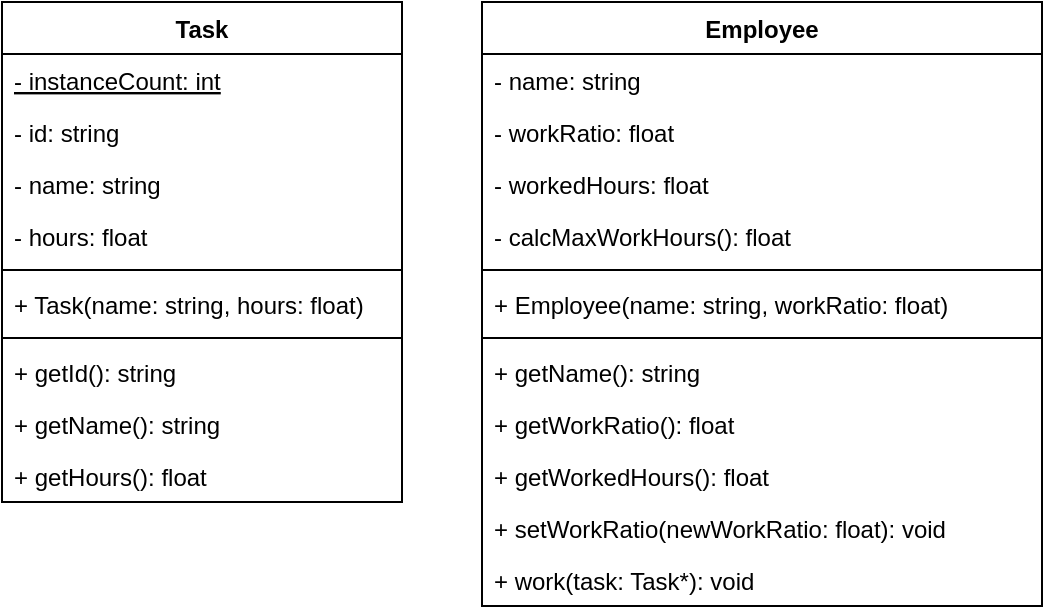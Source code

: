 <mxfile version="20.7.4" type="device"><diagram id="hwPo_q8y6_Gbr7HqIe8i" name="Stránka-1"><mxGraphModel dx="1036" dy="606" grid="1" gridSize="10" guides="1" tooltips="1" connect="1" arrows="1" fold="1" page="1" pageScale="1" pageWidth="827" pageHeight="1169" math="0" shadow="0"><root><mxCell id="0"/><mxCell id="1" parent="0"/><mxCell id="IHGYBZ3kD5tS3zZZIUqe-1" value="Task" style="swimlane;fontStyle=1;align=center;verticalAlign=top;childLayout=stackLayout;horizontal=1;startSize=26;horizontalStack=0;resizeParent=1;resizeParentMax=0;resizeLast=0;collapsible=1;marginBottom=0;" parent="1" vertex="1"><mxGeometry x="40" y="40" width="200" height="250" as="geometry"/></mxCell><mxCell id="IHGYBZ3kD5tS3zZZIUqe-2" value="- instanceCount: int" style="text;strokeColor=none;fillColor=none;align=left;verticalAlign=top;spacingLeft=4;spacingRight=4;overflow=hidden;rotatable=0;points=[[0,0.5],[1,0.5]];portConstraint=eastwest;fontStyle=4" parent="IHGYBZ3kD5tS3zZZIUqe-1" vertex="1"><mxGeometry y="26" width="200" height="26" as="geometry"/></mxCell><mxCell id="IHGYBZ3kD5tS3zZZIUqe-11" value="- id: string" style="text;strokeColor=none;fillColor=none;align=left;verticalAlign=top;spacingLeft=4;spacingRight=4;overflow=hidden;rotatable=0;points=[[0,0.5],[1,0.5]];portConstraint=eastwest;" parent="IHGYBZ3kD5tS3zZZIUqe-1" vertex="1"><mxGeometry y="52" width="200" height="26" as="geometry"/></mxCell><mxCell id="IHGYBZ3kD5tS3zZZIUqe-9" value="- name: string" style="text;strokeColor=none;fillColor=none;align=left;verticalAlign=top;spacingLeft=4;spacingRight=4;overflow=hidden;rotatable=0;points=[[0,0.5],[1,0.5]];portConstraint=eastwest;" parent="IHGYBZ3kD5tS3zZZIUqe-1" vertex="1"><mxGeometry y="78" width="200" height="26" as="geometry"/></mxCell><mxCell id="IHGYBZ3kD5tS3zZZIUqe-10" value="- hours: float" style="text;strokeColor=none;fillColor=none;align=left;verticalAlign=top;spacingLeft=4;spacingRight=4;overflow=hidden;rotatable=0;points=[[0,0.5],[1,0.5]];portConstraint=eastwest;" parent="IHGYBZ3kD5tS3zZZIUqe-1" vertex="1"><mxGeometry y="104" width="200" height="26" as="geometry"/></mxCell><mxCell id="IHGYBZ3kD5tS3zZZIUqe-3" value="" style="line;strokeWidth=1;fillColor=none;align=left;verticalAlign=middle;spacingTop=-1;spacingLeft=3;spacingRight=3;rotatable=0;labelPosition=right;points=[];portConstraint=eastwest;strokeColor=inherit;" parent="IHGYBZ3kD5tS3zZZIUqe-1" vertex="1"><mxGeometry y="130" width="200" height="8" as="geometry"/></mxCell><mxCell id="IHGYBZ3kD5tS3zZZIUqe-4" value="+ Task(name: string, hours: float)" style="text;strokeColor=none;fillColor=none;align=left;verticalAlign=top;spacingLeft=4;spacingRight=4;overflow=hidden;rotatable=0;points=[[0,0.5],[1,0.5]];portConstraint=eastwest;" parent="IHGYBZ3kD5tS3zZZIUqe-1" vertex="1"><mxGeometry y="138" width="200" height="26" as="geometry"/></mxCell><mxCell id="IHGYBZ3kD5tS3zZZIUqe-22" value="" style="line;strokeWidth=1;fillColor=none;align=left;verticalAlign=middle;spacingTop=-1;spacingLeft=3;spacingRight=3;rotatable=0;labelPosition=right;points=[];portConstraint=eastwest;strokeColor=inherit;" parent="IHGYBZ3kD5tS3zZZIUqe-1" vertex="1"><mxGeometry y="164" width="200" height="8" as="geometry"/></mxCell><mxCell id="IHGYBZ3kD5tS3zZZIUqe-12" value="+ getId(): string" style="text;strokeColor=none;fillColor=none;align=left;verticalAlign=top;spacingLeft=4;spacingRight=4;overflow=hidden;rotatable=0;points=[[0,0.5],[1,0.5]];portConstraint=eastwest;" parent="IHGYBZ3kD5tS3zZZIUqe-1" vertex="1"><mxGeometry y="172" width="200" height="26" as="geometry"/></mxCell><mxCell id="IHGYBZ3kD5tS3zZZIUqe-14" value="+ getName(): string" style="text;strokeColor=none;fillColor=none;align=left;verticalAlign=top;spacingLeft=4;spacingRight=4;overflow=hidden;rotatable=0;points=[[0,0.5],[1,0.5]];portConstraint=eastwest;" parent="IHGYBZ3kD5tS3zZZIUqe-1" vertex="1"><mxGeometry y="198" width="200" height="26" as="geometry"/></mxCell><mxCell id="IHGYBZ3kD5tS3zZZIUqe-15" value="+ getHours(): float" style="text;strokeColor=none;fillColor=none;align=left;verticalAlign=top;spacingLeft=4;spacingRight=4;overflow=hidden;rotatable=0;points=[[0,0.5],[1,0.5]];portConstraint=eastwest;" parent="IHGYBZ3kD5tS3zZZIUqe-1" vertex="1"><mxGeometry y="224" width="200" height="26" as="geometry"/></mxCell><mxCell id="IHGYBZ3kD5tS3zZZIUqe-5" value="Employee" style="swimlane;fontStyle=1;align=center;verticalAlign=top;childLayout=stackLayout;horizontal=1;startSize=26;horizontalStack=0;resizeParent=1;resizeParentMax=0;resizeLast=0;collapsible=1;marginBottom=0;" parent="1" vertex="1"><mxGeometry x="280" y="40" width="280" height="302" as="geometry"/></mxCell><mxCell id="IHGYBZ3kD5tS3zZZIUqe-6" value="- name: string" style="text;strokeColor=none;fillColor=none;align=left;verticalAlign=top;spacingLeft=4;spacingRight=4;overflow=hidden;rotatable=0;points=[[0,0.5],[1,0.5]];portConstraint=eastwest;" parent="IHGYBZ3kD5tS3zZZIUqe-5" vertex="1"><mxGeometry y="26" width="280" height="26" as="geometry"/></mxCell><mxCell id="IHGYBZ3kD5tS3zZZIUqe-20" value="- workRatio: float" style="text;strokeColor=none;fillColor=none;align=left;verticalAlign=top;spacingLeft=4;spacingRight=4;overflow=hidden;rotatable=0;points=[[0,0.5],[1,0.5]];portConstraint=eastwest;" parent="IHGYBZ3kD5tS3zZZIUqe-5" vertex="1"><mxGeometry y="52" width="280" height="26" as="geometry"/></mxCell><mxCell id="IHGYBZ3kD5tS3zZZIUqe-21" value="- workedHours: float" style="text;strokeColor=none;fillColor=none;align=left;verticalAlign=top;spacingLeft=4;spacingRight=4;overflow=hidden;rotatable=0;points=[[0,0.5],[1,0.5]];portConstraint=eastwest;" parent="IHGYBZ3kD5tS3zZZIUqe-5" vertex="1"><mxGeometry y="78" width="280" height="26" as="geometry"/></mxCell><mxCell id="IHGYBZ3kD5tS3zZZIUqe-32" value="- calcMaxWorkHours(): float" style="text;strokeColor=none;fillColor=none;align=left;verticalAlign=top;spacingLeft=4;spacingRight=4;overflow=hidden;rotatable=0;points=[[0,0.5],[1,0.5]];portConstraint=eastwest;" parent="IHGYBZ3kD5tS3zZZIUqe-5" vertex="1"><mxGeometry y="104" width="280" height="26" as="geometry"/></mxCell><mxCell id="IHGYBZ3kD5tS3zZZIUqe-7" value="" style="line;strokeWidth=1;fillColor=none;align=left;verticalAlign=middle;spacingTop=-1;spacingLeft=3;spacingRight=3;rotatable=0;labelPosition=right;points=[];portConstraint=eastwest;strokeColor=inherit;" parent="IHGYBZ3kD5tS3zZZIUqe-5" vertex="1"><mxGeometry y="130" width="280" height="8" as="geometry"/></mxCell><mxCell id="IHGYBZ3kD5tS3zZZIUqe-8" value="+ Employee(name: string, workRatio: float)" style="text;strokeColor=none;fillColor=none;align=left;verticalAlign=top;spacingLeft=4;spacingRight=4;overflow=hidden;rotatable=0;points=[[0,0.5],[1,0.5]];portConstraint=eastwest;" parent="IHGYBZ3kD5tS3zZZIUqe-5" vertex="1"><mxGeometry y="138" width="280" height="26" as="geometry"/></mxCell><mxCell id="IHGYBZ3kD5tS3zZZIUqe-27" value="" style="line;strokeWidth=1;fillColor=none;align=left;verticalAlign=middle;spacingTop=-1;spacingLeft=3;spacingRight=3;rotatable=0;labelPosition=right;points=[];portConstraint=eastwest;strokeColor=inherit;" parent="IHGYBZ3kD5tS3zZZIUqe-5" vertex="1"><mxGeometry y="164" width="280" height="8" as="geometry"/></mxCell><mxCell id="IHGYBZ3kD5tS3zZZIUqe-23" value="+ getName(): string" style="text;strokeColor=none;fillColor=none;align=left;verticalAlign=top;spacingLeft=4;spacingRight=4;overflow=hidden;rotatable=0;points=[[0,0.5],[1,0.5]];portConstraint=eastwest;" parent="IHGYBZ3kD5tS3zZZIUqe-5" vertex="1"><mxGeometry y="172" width="280" height="26" as="geometry"/></mxCell><mxCell id="IHGYBZ3kD5tS3zZZIUqe-24" value="+ getWorkRatio(): float" style="text;strokeColor=none;fillColor=none;align=left;verticalAlign=top;spacingLeft=4;spacingRight=4;overflow=hidden;rotatable=0;points=[[0,0.5],[1,0.5]];portConstraint=eastwest;" parent="IHGYBZ3kD5tS3zZZIUqe-5" vertex="1"><mxGeometry y="198" width="280" height="26" as="geometry"/></mxCell><mxCell id="IHGYBZ3kD5tS3zZZIUqe-31" value="+ getWorkedHours(): float" style="text;strokeColor=none;fillColor=none;align=left;verticalAlign=top;spacingLeft=4;spacingRight=4;overflow=hidden;rotatable=0;points=[[0,0.5],[1,0.5]];portConstraint=eastwest;" parent="IHGYBZ3kD5tS3zZZIUqe-5" vertex="1"><mxGeometry y="224" width="280" height="26" as="geometry"/></mxCell><mxCell id="IHGYBZ3kD5tS3zZZIUqe-30" value="+ setWorkRatio(newWorkRatio: float): void" style="text;strokeColor=none;fillColor=none;align=left;verticalAlign=top;spacingLeft=4;spacingRight=4;overflow=hidden;rotatable=0;points=[[0,0.5],[1,0.5]];portConstraint=eastwest;" parent="IHGYBZ3kD5tS3zZZIUqe-5" vertex="1"><mxGeometry y="250" width="280" height="26" as="geometry"/></mxCell><mxCell id="IHGYBZ3kD5tS3zZZIUqe-29" value="+ work(task: Task*): void" style="text;strokeColor=none;fillColor=none;align=left;verticalAlign=top;spacingLeft=4;spacingRight=4;overflow=hidden;rotatable=0;points=[[0,0.5],[1,0.5]];portConstraint=eastwest;" parent="IHGYBZ3kD5tS3zZZIUqe-5" vertex="1"><mxGeometry y="276" width="280" height="26" as="geometry"/></mxCell></root></mxGraphModel></diagram></mxfile>